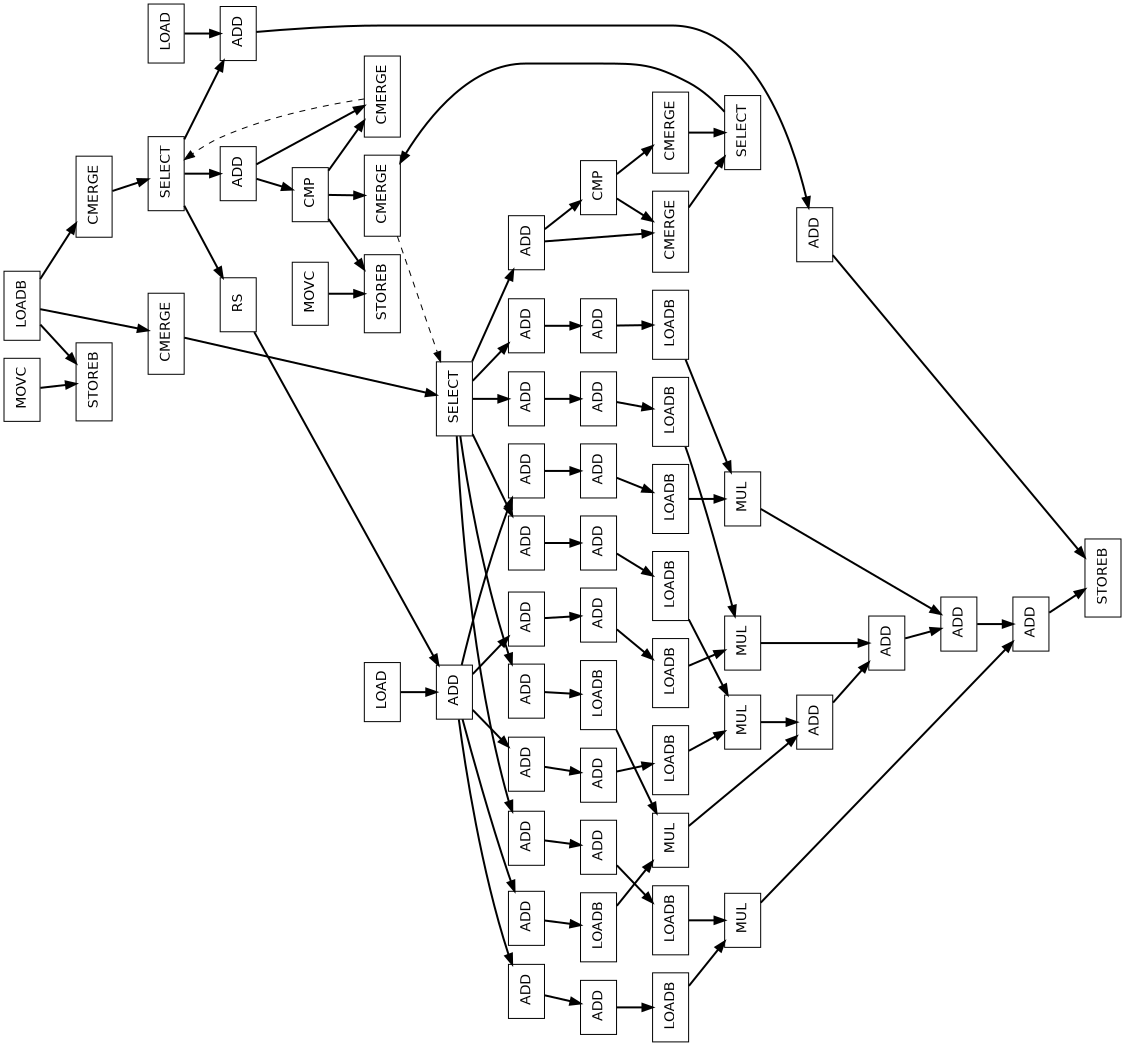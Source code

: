 digraph Region_18 {
	graph [ nslimit = "1000.0",
	orientation = landscape,
		center = true,
	page = "8.5,11",
	compound=true,
	size = "10,7.5" ] ;
"Op_52" [ fontname = "Helvetica" shape = box, label = " LOADB"]
"Op_61" [ fontname = "Helvetica" shape = box, label = " STOREB"]
"Op_62" [ fontname = "Helvetica" shape = box, label = " MOVC"]
"Op_20059" [ fontname = "Helvetica" shape = box, label = " STOREB"]
"Op_20060" [ fontname = "Helvetica" shape = box, label = " MOVC"]
"Op_0" [ fontname = "Helvetica" shape = box, label = " SELECT"]
"Op_1" [ fontname = "Helvetica" shape = box, label = " ADD"]
"Op_2" [ fontname = "Helvetica" shape = box, label = " SELECT"]
"Op_3" [ fontname = "Helvetica" shape = box, label = " CMP"]
"Op_4" [ fontname = "Helvetica" shape = box, label = " ADD"]
"Op_5" [ fontname = "Helvetica" shape = box, label = " ADD"]
"Op_6" [ fontname = "Helvetica" shape = box, label = " LOADB"]
"Op_7" [ fontname = "Helvetica" shape = box, label = " MUL"]
"Op_8" [ fontname = "Helvetica" shape = box, label = " ADD"]
"Op_9" [ fontname = "Helvetica" shape = box, label = " STOREB"]
"Op_10" [ fontname = "Helvetica" shape = box, label = " ADD"]
"Op_11" [ fontname = "Helvetica" shape = box, label = " ADD"]
"Op_12" [ fontname = "Helvetica" shape = box, label = " LOADB"]
"Op_13" [ fontname = "Helvetica" shape = box, label = " MUL"]
"Op_14" [ fontname = "Helvetica" shape = box, label = " ADD"]
"Op_15" [ fontname = "Helvetica" shape = box, label = " ADD"]
"Op_16" [ fontname = "Helvetica" shape = box, label = " ADD"]
"Op_17" [ fontname = "Helvetica" shape = box, label = " LOADB"]
"Op_18" [ fontname = "Helvetica" shape = box, label = " MUL"]
"Op_19" [ fontname = "Helvetica" shape = box, label = " ADD"]
"Op_32" [ fontname = "Helvetica" shape = box, label = " RS"]
"Op_20" [ fontname = "Helvetica" shape = box, label = " ADD"]
"Op_21" [ fontname = "Helvetica" shape = box, label = " ADD"]
"Op_22" [ fontname = "Helvetica" shape = box, label = " LOADB"]
"Op_23" [ fontname = "Helvetica" shape = box, label = " MUL"]
"Op_24" [ fontname = "Helvetica" shape = box, label = " ADD"]
"Op_25" [ fontname = "Helvetica" shape = box, label = " ADD"]
"Op_26" [ fontname = "Helvetica" shape = box, label = " LOADB"]
"Op_27" [ fontname = "Helvetica" shape = box, label = " MUL"]
"Op_28" [ fontname = "Helvetica" shape = box, label = " SELECT"]
"Op_29" [ fontname = "Helvetica" shape = box, label = " ADD"]
"Op_30" [ fontname = "Helvetica" shape = box, label = " CMP"]
"Op_55" [ fontname = "Helvetica" shape = box, label = " CMERGE"]
"Op_56" [ fontname = "Helvetica" shape = box, label = " CMERGE"]
"Op_33" [ fontname = "Helvetica" shape = box, label = " ADD"]
"Op_34" [ fontname = "Helvetica" shape = box, label = " LOAD"]
"Op_35" [ fontname = "Helvetica" shape = box, label = " ADD"]
"Op_36" [ fontname = "Helvetica" shape = box, label = " ADD"]
"Op_37" [ fontname = "Helvetica" shape = box, label = " LOADB"]
"Op_38" [ fontname = "Helvetica" shape = box, label = " ADD"]
"Op_39" [ fontname = "Helvetica" shape = box, label = " ADD"]
"Op_40" [ fontname = "Helvetica" shape = box, label = " LOADB"]
"Op_41" [ fontname = "Helvetica" shape = box, label = " ADD"]
"Op_42" [ fontname = "Helvetica" shape = box, label = " ADD"]
"Op_43" [ fontname = "Helvetica" shape = box, label = " LOADB"]
"Op_44" [ fontname = "Helvetica" shape = box, label = " ADD"]
"Op_45" [ fontname = "Helvetica" shape = box, label = " ADD"]
"Op_46" [ fontname = "Helvetica" shape = box, label = " LOADB"]
"Op_47" [ fontname = "Helvetica" shape = box, label = " ADD"]
"Op_48" [ fontname = "Helvetica" shape = box, label = " LOADB"]
"Op_49" [ fontname = "Helvetica" shape = box, label = " ADD"]
"Op_50" [ fontname = "Helvetica" shape = box, label = " LOAD"]
"Op_51" [ fontname = "Helvetica" shape = box, label = " ADD"]
"Op_53" [ fontname = "Helvetica" shape = box, label = " CMERGE"]
"Op_54" [ fontname = "Helvetica" shape = box, label = " CMERGE"]
"Op_57" [ fontname = "Helvetica" shape = box, label = " CMERGE"]
"Op_58" [ fontname = "Helvetica" shape = box, label = " CMERGE"]
"Op_0" -> "Op_1" [style = bold, color = black];
"Op_0" -> "Op_4" [style = bold, color = black];
"Op_0" -> "Op_10" [style = bold, color = black];
"Op_0" -> "Op_15" [style = bold, color = black];
"Op_0" -> "Op_20" [style = bold, color = black];
"Op_0" -> "Op_25" [style = bold, color = black];
"Op_1" -> "Op_3" [style = bold, color = black];
"Op_1" -> "Op_58" [style = bold, color = black];
"Op_2" -> "Op_54" [style = bold, color = black];
"Op_3" -> "Op_57" [style = bold, color = black];
"Op_3" -> "Op_58" [style = bold, color = black];
"Op_4" -> "Op_5" [style = bold, color = black];
"Op_5" -> "Op_6" [style = bold, color = black];
"Op_6" -> "Op_7" [style = bold, color = black];
"Op_7" -> "Op_8" [style = bold, color = black];
"Op_8" -> "Op_9" [style = bold, color = black];
"Op_10" -> "Op_11" [style = bold, color = black];
"Op_11" -> "Op_12" [style = bold, color = black];
"Op_12" -> "Op_13" [style = bold, color = black];
"Op_13" -> "Op_14" [style = bold, color = black];
"Op_14" -> "Op_8" [style = bold, color = black];
"Op_15" -> "Op_16" [style = bold, color = black];
"Op_16" -> "Op_17" [style = bold, color = black];
"Op_17" -> "Op_18" [style = bold, color = black];
"Op_18" -> "Op_19" [style = bold, color = black];
"Op_19" -> "Op_14" [style = bold, color = black];
"Op_20" -> "Op_21" [style = bold, color = black];
"Op_21" -> "Op_22" [style = bold, color = black];
"Op_22" -> "Op_23" [style = bold, color = black];
"Op_23" -> "Op_24" [style = bold, color = black];
"Op_24" -> "Op_19" [style = bold, color = black];
"Op_25" -> "Op_26" [style = bold, color = black];
"Op_26" -> "Op_27" [style = bold, color = black];
"Op_27" -> "Op_24" [style = bold, color = black];
"Op_28" -> "Op_29" [style = bold, color = black];
"Op_28" -> "Op_32" [style = bold, color = black];
"Op_28" -> "Op_49" [style = bold, color = black];
"Op_29" -> "Op_30" [style = bold, color = black];
"Op_29" -> "Op_56" [style = bold, color = black];
"Op_30" -> "Op_54" [style = bold, color = black];
"Op_30" -> "Op_56" [style = bold, color = black];
"Op_30" -> "Op_20059" [style = bold, color = black];
"Op_32" -> "Op_33" [style = bold, color = black];
"Op_33" -> "Op_35" [style = bold, color = black];
"Op_33" -> "Op_38" [style = bold, color = black];
"Op_33" -> "Op_41" [style = bold, color = black];
"Op_33" -> "Op_44" [style = bold, color = black];
"Op_33" -> "Op_47" [style = bold, color = black];
"Op_34" -> "Op_33" [style = bold, color = black];
"Op_35" -> "Op_36" [style = bold, color = black];
"Op_36" -> "Op_37" [style = bold, color = black];
"Op_37" -> "Op_7" [style = bold, color = black];
"Op_38" -> "Op_39" [style = bold, color = black];
"Op_39" -> "Op_40" [style = bold, color = black];
"Op_40" -> "Op_13" [style = bold, color = black];
"Op_41" -> "Op_42" [style = bold, color = black];
"Op_42" -> "Op_43" [style = bold, color = black];
"Op_43" -> "Op_18" [style = bold, color = black];
"Op_44" -> "Op_45" [style = bold, color = black];
"Op_45" -> "Op_46" [style = bold, color = black];
"Op_46" -> "Op_23" [style = bold, color = black];
"Op_47" -> "Op_48" [style = bold, color = black];
"Op_48" -> "Op_27" [style = bold, color = black];
"Op_49" -> "Op_51" [style = bold, color = black];
"Op_50" -> "Op_49" [style = bold, color = black];
"Op_51" -> "Op_9" [style = bold, color = black];
"Op_52" -> "Op_53" [style = bold, color = black];
"Op_52" -> "Op_55" [style = bold, color = black];
"Op_52" -> "Op_61" [style = bold, color = black];
"Op_53" -> "Op_0" [style = bold, color = black];
"Op_54" -> "Op_0" [style = dashed, color = black];
"Op_55" -> "Op_28" [style = bold, color = black];
"Op_56" -> "Op_28" [style = dashed, color = black];
"Op_57" -> "Op_2" [style = bold, color = black];
"Op_58" -> "Op_2" [style = bold, color = black];
"Op_20060" -> "Op_20059" [style = bold, color = black];
"Op_62" -> "Op_61" [style = bold, color = black];
}

